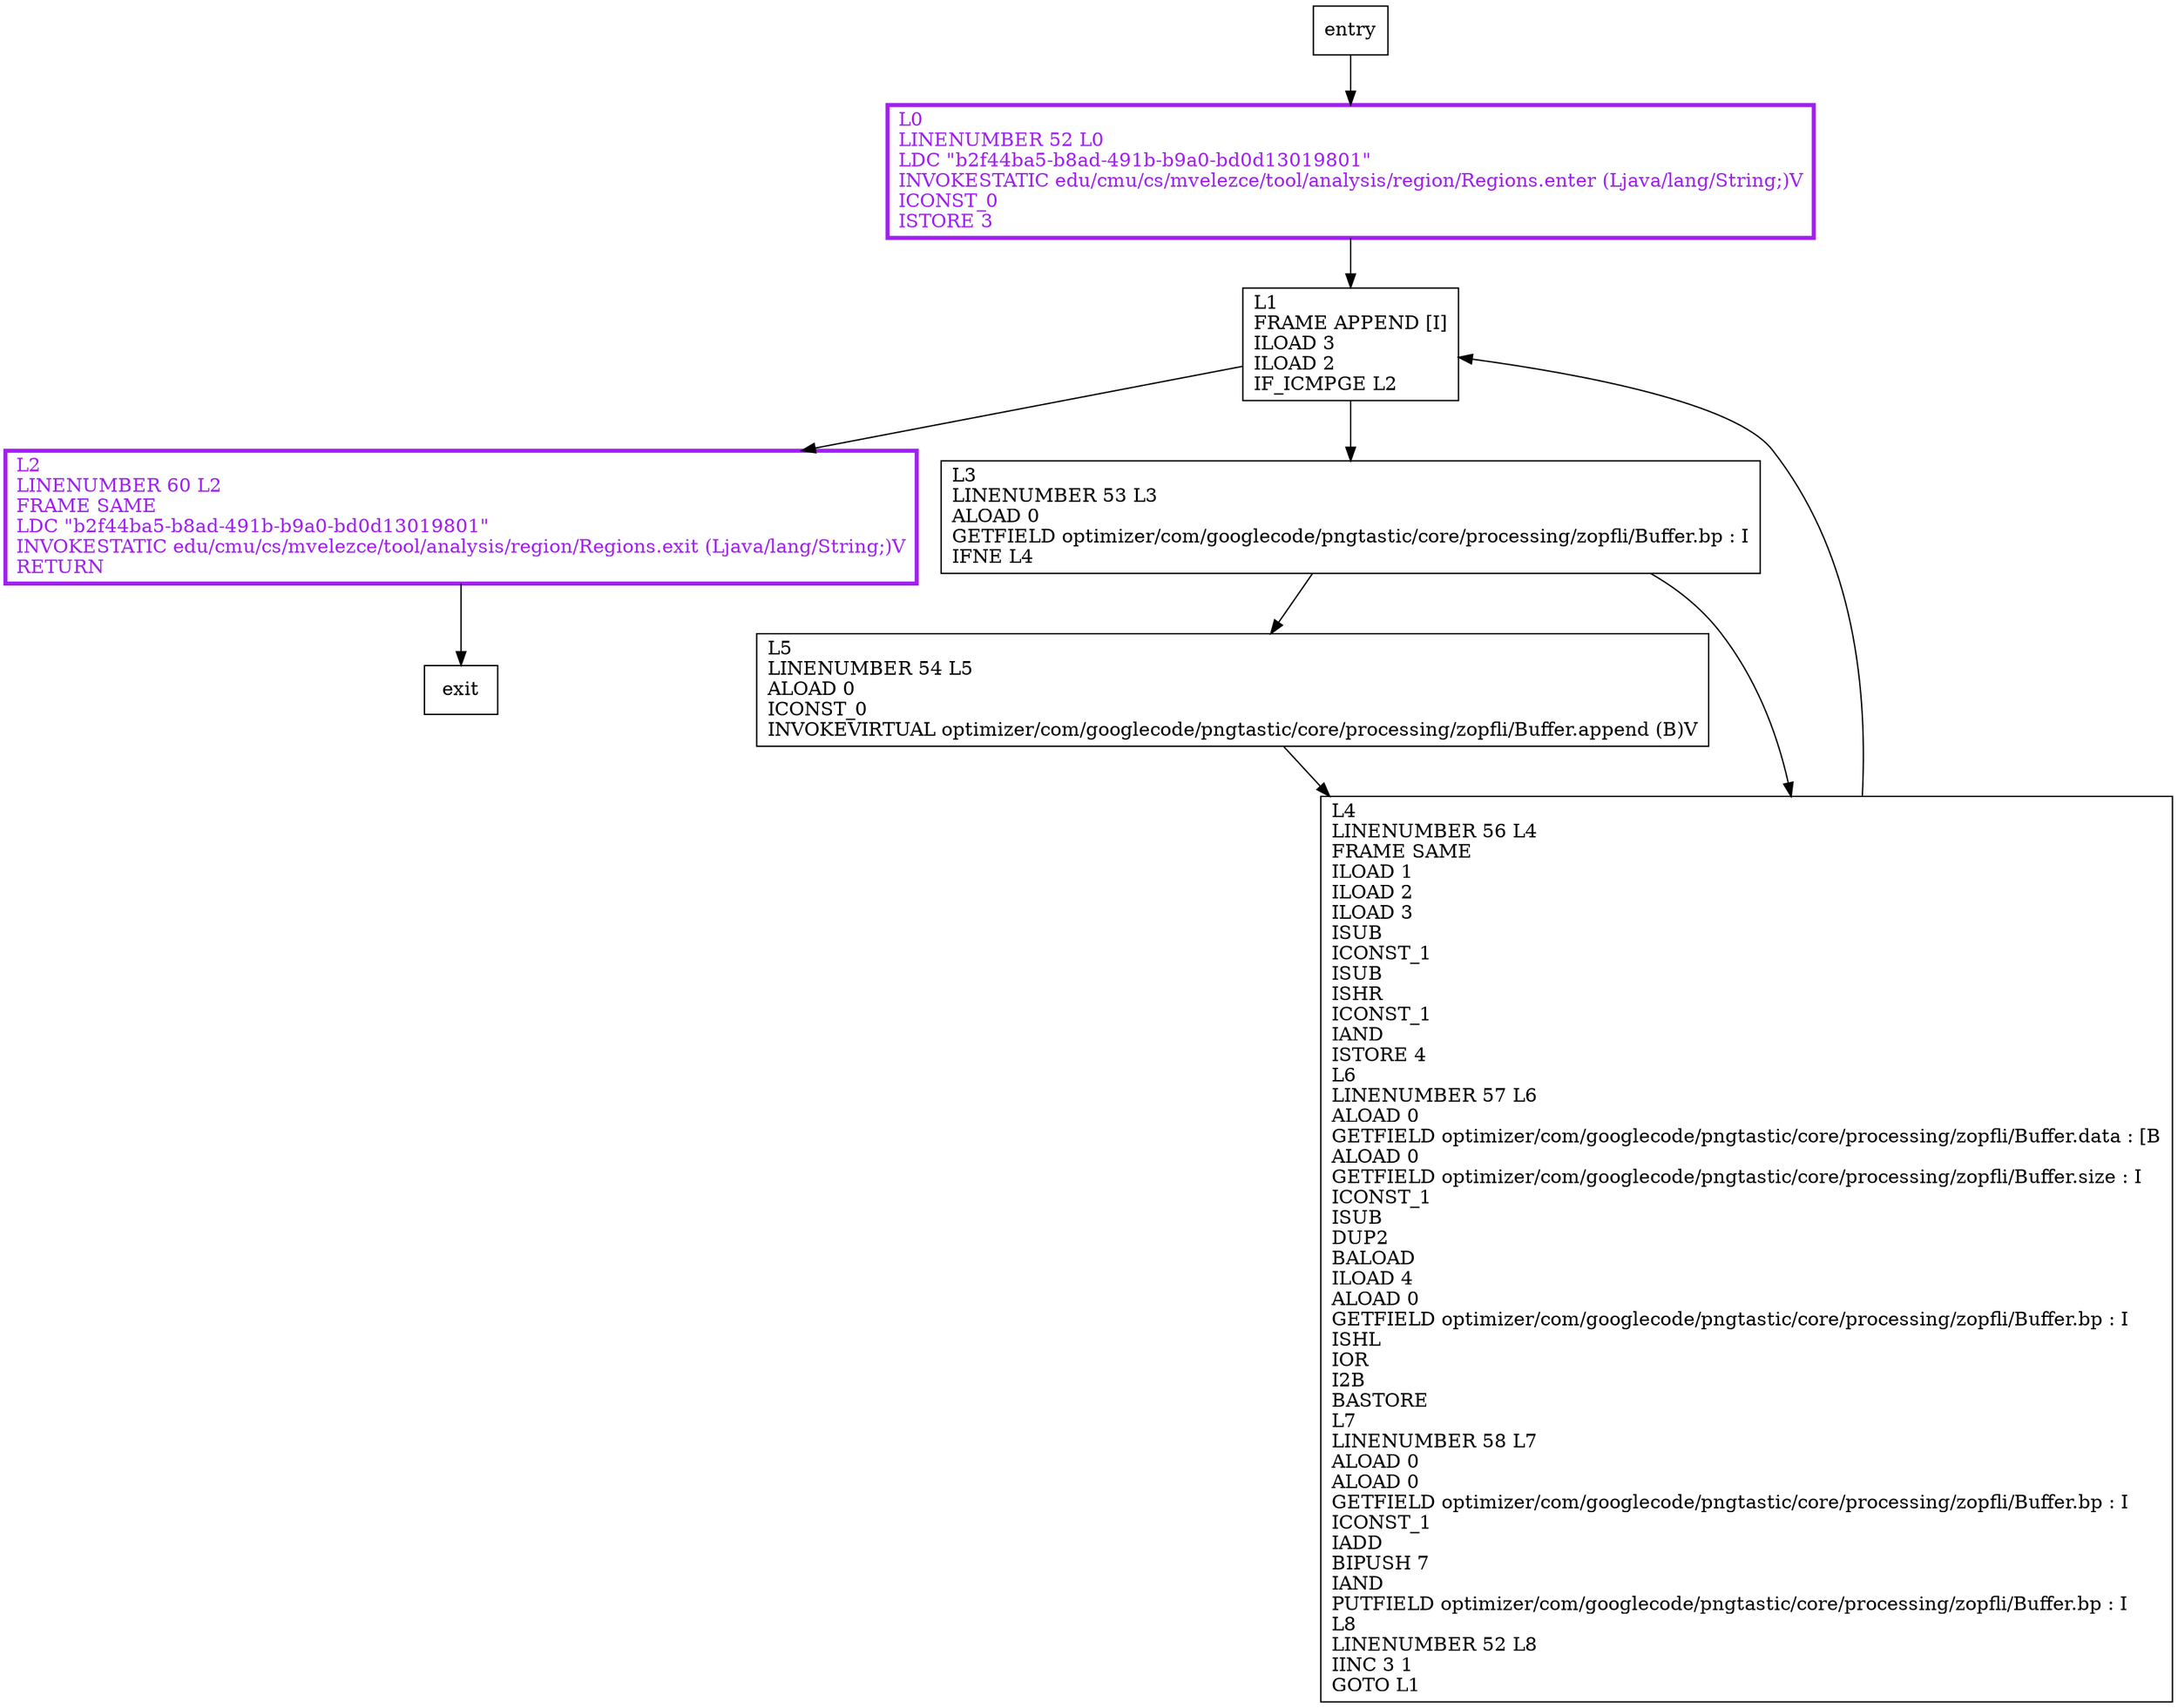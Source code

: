 digraph addHuffmanBits {
node [shape=record];
990475888 [label="L1\lFRAME APPEND [I]\lILOAD 3\lILOAD 2\lIF_ICMPGE L2\l"];
408059403 [label="L5\lLINENUMBER 54 L5\lALOAD 0\lICONST_0\lINVOKEVIRTUAL optimizer/com/googlecode/pngtastic/core/processing/zopfli/Buffer.append (B)V\l"];
1825665258 [label="L4\lLINENUMBER 56 L4\lFRAME SAME\lILOAD 1\lILOAD 2\lILOAD 3\lISUB\lICONST_1\lISUB\lISHR\lICONST_1\lIAND\lISTORE 4\lL6\lLINENUMBER 57 L6\lALOAD 0\lGETFIELD optimizer/com/googlecode/pngtastic/core/processing/zopfli/Buffer.data : [B\lALOAD 0\lGETFIELD optimizer/com/googlecode/pngtastic/core/processing/zopfli/Buffer.size : I\lICONST_1\lISUB\lDUP2\lBALOAD\lILOAD 4\lALOAD 0\lGETFIELD optimizer/com/googlecode/pngtastic/core/processing/zopfli/Buffer.bp : I\lISHL\lIOR\lI2B\lBASTORE\lL7\lLINENUMBER 58 L7\lALOAD 0\lALOAD 0\lGETFIELD optimizer/com/googlecode/pngtastic/core/processing/zopfli/Buffer.bp : I\lICONST_1\lIADD\lBIPUSH 7\lIAND\lPUTFIELD optimizer/com/googlecode/pngtastic/core/processing/zopfli/Buffer.bp : I\lL8\lLINENUMBER 52 L8\lIINC 3 1\lGOTO L1\l"];
543187714 [label="L2\lLINENUMBER 60 L2\lFRAME SAME\lLDC \"b2f44ba5-b8ad-491b-b9a0-bd0d13019801\"\lINVOKESTATIC edu/cmu/cs/mvelezce/tool/analysis/region/Regions.exit (Ljava/lang/String;)V\lRETURN\l"];
10933858 [label="L3\lLINENUMBER 53 L3\lALOAD 0\lGETFIELD optimizer/com/googlecode/pngtastic/core/processing/zopfli/Buffer.bp : I\lIFNE L4\l"];
1217895455 [label="L0\lLINENUMBER 52 L0\lLDC \"b2f44ba5-b8ad-491b-b9a0-bd0d13019801\"\lINVOKESTATIC edu/cmu/cs/mvelezce/tool/analysis/region/Regions.enter (Ljava/lang/String;)V\lICONST_0\lISTORE 3\l"];
entry;
exit;
990475888 -> 543187714;
990475888 -> 10933858;
entry -> 1217895455;
408059403 -> 1825665258;
1825665258 -> 990475888;
543187714 -> exit;
10933858 -> 408059403;
10933858 -> 1825665258;
1217895455 -> 990475888;
543187714[fontcolor="purple", penwidth=3, color="purple"];
1217895455[fontcolor="purple", penwidth=3, color="purple"];
}
